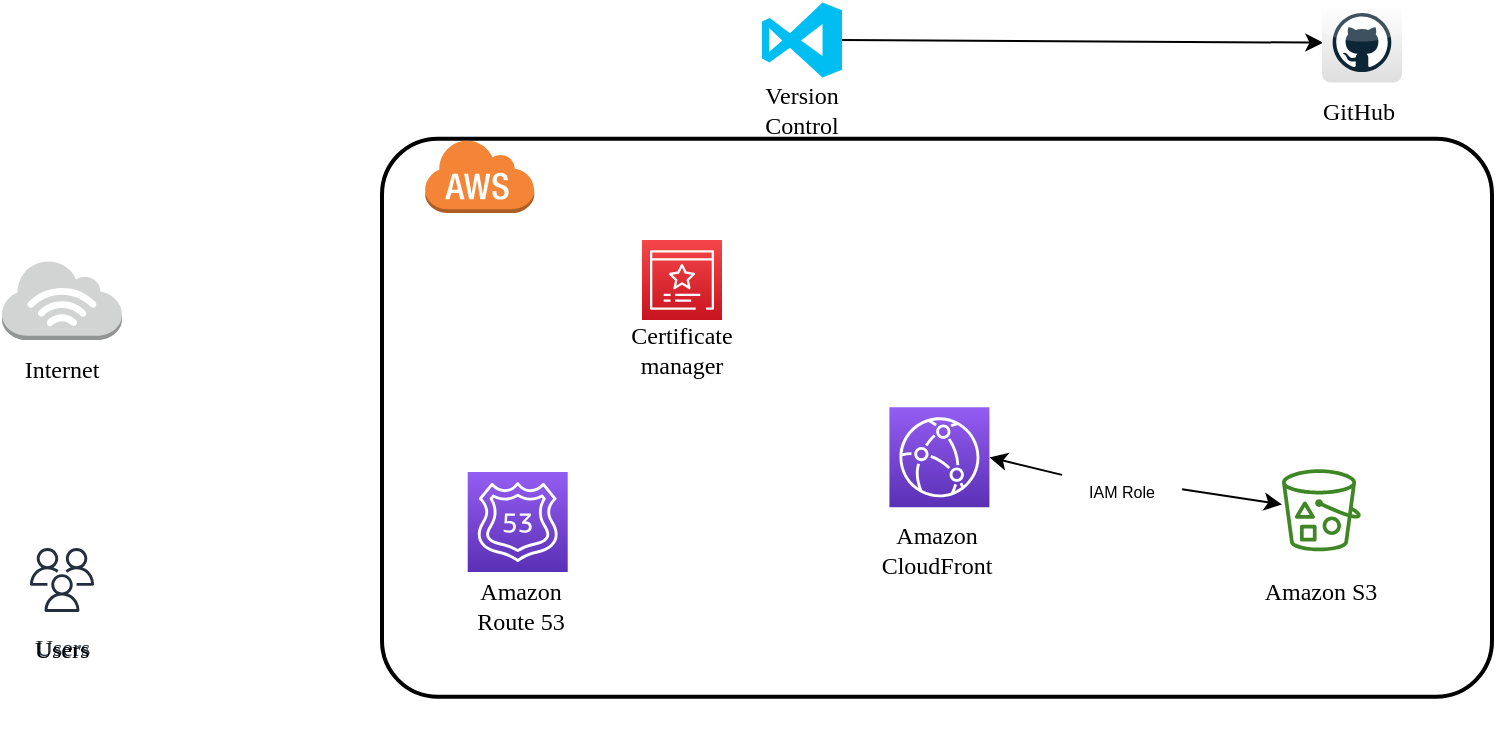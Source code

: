 <mxfile>
    <diagram id="efd7aKCfsBcA8Dt1WBM9" name="Page-1">
        <mxGraphModel dx="816" dy="427" grid="1" gridSize="10" guides="1" tooltips="1" connect="1" arrows="1" fold="1" page="1" pageScale="1" pageWidth="850" pageHeight="1100" background="none" math="0" shadow="0">
            <root>
                <mxCell id="0"/>
                <mxCell id="1" parent="0"/>
                <mxCell id="50" value="" style="edgeStyle=none;html=1;fontFamily=Garamond;exitX=1;exitY=0.5;exitDx=0;exitDy=0;exitPerimeter=0;entryX=0.017;entryY=0.502;entryDx=0;entryDy=0;entryPerimeter=0;" parent="1" source="12" target="10" edge="1">
                    <mxGeometry relative="1" as="geometry">
                        <mxPoint x="670" y="30" as="targetPoint"/>
                    </mxGeometry>
                </mxCell>
                <mxCell id="59" value="" style="group" parent="1" vertex="1" connectable="0">
                    <mxGeometry x="20" y="140" width="60" height="70" as="geometry"/>
                </mxCell>
                <mxCell id="22" value="" style="outlineConnect=0;dashed=0;verticalLabelPosition=bottom;verticalAlign=top;align=center;html=1;shape=mxgraph.aws3.internet_3;fillColor=#D2D3D3;gradientColor=none;" parent="59" vertex="1">
                    <mxGeometry width="60" height="40" as="geometry"/>
                </mxCell>
                <mxCell id="55" value="Internet" style="text;html=1;strokeColor=none;fillColor=none;align=center;verticalAlign=middle;whiteSpace=wrap;rounded=0;fontFamily=Garamond;" parent="59" vertex="1">
                    <mxGeometry y="40" width="60" height="30" as="geometry"/>
                </mxCell>
                <mxCell id="60" value="" style="group" parent="1" vertex="1" connectable="0">
                    <mxGeometry x="20" y="280" width="60" height="70" as="geometry"/>
                </mxCell>
                <mxCell id="40" value="Users" style="sketch=0;outlineConnect=0;fontColor=#232F3E;gradientColor=none;strokeColor=#232F3E;fillColor=#ffffff;dashed=0;verticalLabelPosition=bottom;verticalAlign=top;align=center;html=1;fontSize=12;fontStyle=0;aspect=fixed;shape=mxgraph.aws4.resourceIcon;resIcon=mxgraph.aws4.users;fontFamily=Garamond;" parent="60" vertex="1">
                    <mxGeometry x="10" width="40" height="40" as="geometry"/>
                </mxCell>
                <mxCell id="42" value="Users" style="text;html=1;strokeColor=none;fillColor=none;align=center;verticalAlign=middle;whiteSpace=wrap;rounded=0;fontFamily=Garamond;" parent="60" vertex="1">
                    <mxGeometry y="40" width="60" height="30" as="geometry"/>
                </mxCell>
                <mxCell id="29" value="" style="group" parent="1" vertex="1" connectable="0">
                    <mxGeometry x="200" y="60" width="555" height="310" as="geometry"/>
                </mxCell>
                <mxCell id="38" value="" style="group" parent="29" vertex="1" connectable="0">
                    <mxGeometry x="47.571" y="186.0" width="63.429" height="82.667" as="geometry"/>
                </mxCell>
                <mxCell id="32" value="" style="sketch=0;points=[[0,0,0],[0.25,0,0],[0.5,0,0],[0.75,0,0],[1,0,0],[0,1,0],[0.25,1,0],[0.5,1,0],[0.75,1,0],[1,1,0],[0,0.25,0],[0,0.5,0],[0,0.75,0],[1,0.25,0],[1,0.5,0],[1,0.75,0]];outlineConnect=0;fontColor=#232F3E;gradientColor=#945DF2;gradientDirection=north;fillColor=#5A30B5;strokeColor=#ffffff;dashed=0;verticalLabelPosition=bottom;verticalAlign=top;align=center;html=1;fontSize=12;fontStyle=0;aspect=fixed;shape=mxgraph.aws4.resourceIcon;resIcon=mxgraph.aws4.route_53;" parent="38" vertex="1">
                    <mxGeometry x="5.286" width="50" height="50" as="geometry"/>
                </mxCell>
                <mxCell id="33" value="&lt;p&gt;&lt;font face=&quot;Garamond&quot;&gt;Amazon Route 53&lt;/font&gt;&lt;/p&gt;" style="text;html=1;strokeColor=none;fillColor=none;align=center;verticalAlign=middle;whiteSpace=wrap;rounded=0;" parent="38" vertex="1">
                    <mxGeometry y="51.667" width="63.429" height="31.0" as="geometry"/>
                </mxCell>
                <mxCell id="39" value="" style="group" parent="29" vertex="1" connectable="0">
                    <mxGeometry x="10" y="40" width="555" height="279" as="geometry"/>
                </mxCell>
                <mxCell id="36" value="" style="group" parent="39" vertex="1" connectable="0">
                    <mxGeometry width="555" height="279" as="geometry"/>
                </mxCell>
                <mxCell id="27" value="" style="rounded=1;arcSize=10;dashed=0;fillColor=none;gradientColor=none;strokeWidth=2;movable=1;resizable=1;rotatable=1;deletable=1;editable=1;connectable=1;container=0;" parent="36" vertex="1">
                    <mxGeometry y="-20.67" width="555" height="279" as="geometry"/>
                </mxCell>
                <mxCell id="28" value="" style="dashed=0;html=1;shape=mxgraph.aws3.cloud;fillColor=#F58536;gradientColor=none;dashed=0;movable=1;resizable=1;rotatable=1;deletable=1;editable=1;connectable=1;" parent="36" vertex="1">
                    <mxGeometry x="21.143" y="-20.667" width="54.971" height="37.2" as="geometry"/>
                </mxCell>
                <mxCell id="58" value="" style="group" parent="36" vertex="1" connectable="0">
                    <mxGeometry x="120" y="30" width="70" height="90" as="geometry"/>
                </mxCell>
                <mxCell id="57" value="Certificate manager" style="text;html=1;strokeColor=none;fillColor=none;align=center;verticalAlign=middle;whiteSpace=wrap;rounded=0;fontFamily=Garamond;" parent="58" vertex="1">
                    <mxGeometry y="40" width="60" height="30" as="geometry"/>
                </mxCell>
                <mxCell id="73" value="" style="sketch=0;points=[[0,0,0],[0.25,0,0],[0.5,0,0],[0.75,0,0],[1,0,0],[0,1,0],[0.25,1,0],[0.5,1,0],[0.75,1,0],[1,1,0],[0,0.25,0],[0,0.5,0],[0,0.75,0],[1,0.25,0],[1,0.5,0],[1,0.75,0]];outlineConnect=0;fontColor=#232F3E;gradientColor=#F54749;gradientDirection=north;fillColor=#C7131F;strokeColor=#ffffff;dashed=0;verticalLabelPosition=bottom;verticalAlign=top;align=center;html=1;fontSize=12;fontStyle=0;aspect=fixed;shape=mxgraph.aws4.resourceIcon;resIcon=mxgraph.aws4.certificate_manager_3;" vertex="1" parent="58">
                    <mxGeometry x="10" width="40" height="40" as="geometry"/>
                </mxCell>
                <mxCell id="65" value="" style="group" vertex="1" connectable="0" parent="36">
                    <mxGeometry x="245.784" y="62.0" width="71.359" height="138.997" as="geometry"/>
                </mxCell>
                <mxCell id="37" value="" style="group" parent="65" vertex="1" connectable="0">
                    <mxGeometry x="7.93" width="63.429" height="82.667" as="geometry"/>
                </mxCell>
                <mxCell id="31" value="" style="sketch=0;points=[[0,0,0],[0.25,0,0],[0.5,0,0],[0.75,0,0],[1,0,0],[0,1,0],[0.25,1,0],[0.5,1,0],[0.75,1,0],[1,1,0],[0,0.25,0],[0,0.5,0],[0,0.75,0],[1,0.25,0],[1,0.5,0],[1,0.75,0]];outlineConnect=0;fontColor=#232F3E;gradientColor=#945DF2;gradientDirection=north;fillColor=#5A30B5;strokeColor=#ffffff;dashed=0;verticalLabelPosition=bottom;verticalAlign=top;align=center;html=1;fontSize=12;fontStyle=0;aspect=fixed;shape=mxgraph.aws4.resourceIcon;resIcon=mxgraph.aws4.cloudfront;" parent="37" vertex="1">
                    <mxGeometry x="-0.004" y="51.67" width="50" height="50" as="geometry"/>
                </mxCell>
                <mxCell id="34" value="&lt;p&gt;&lt;font face=&quot;Garamond&quot;&gt;Amazon CloudFront&lt;/font&gt;&lt;/p&gt;" style="text;html=1;strokeColor=none;fillColor=none;align=center;verticalAlign=middle;whiteSpace=wrap;rounded=0;" parent="65" vertex="1">
                    <mxGeometry y="107.997" width="63.429" height="31.0" as="geometry"/>
                </mxCell>
                <mxCell id="66" value="" style="group" vertex="1" connectable="0" parent="36">
                    <mxGeometry x="438.003" y="144.67" width="63.429" height="76.333" as="geometry"/>
                </mxCell>
                <mxCell id="7" value="" style="outlineConnect=0;fontColor=#232F3E;gradientColor=none;fillColor=#3F8624;strokeColor=none;dashed=0;verticalLabelPosition=bottom;verticalAlign=top;align=center;html=1;fontSize=12;fontStyle=0;aspect=fixed;pointerEvents=1;shape=mxgraph.aws4.bucket_with_objects;rounded=0;" parent="66" vertex="1">
                    <mxGeometry x="11.997" width="39.43" height="41" as="geometry"/>
                </mxCell>
                <mxCell id="35" value="Amazon S3" style="text;html=1;strokeColor=none;fillColor=none;align=center;verticalAlign=middle;whiteSpace=wrap;rounded=0;fontFamily=Garamond;" parent="66" vertex="1">
                    <mxGeometry y="45.333" width="63.429" height="31.0" as="geometry"/>
                </mxCell>
                <mxCell id="67" value="" style="endArrow=classic;startArrow=none;html=1;exitX=1;exitY=0.5;exitDx=0;exitDy=0;exitPerimeter=0;" edge="1" parent="36" source="74" target="7">
                    <mxGeometry width="50" height="50" relative="1" as="geometry">
                        <mxPoint x="317.14" y="180" as="sourcePoint"/>
                        <mxPoint x="367.14" y="130" as="targetPoint"/>
                    </mxGeometry>
                </mxCell>
                <mxCell id="75" value="" style="endArrow=none;startArrow=classic;html=1;exitX=1;exitY=0.5;exitDx=0;exitDy=0;exitPerimeter=0;" edge="1" parent="36" source="31" target="74">
                    <mxGeometry width="50" height="50" relative="1" as="geometry">
                        <mxPoint x="513.71" y="238.67" as="sourcePoint"/>
                        <mxPoint x="660.008" y="262.024" as="targetPoint"/>
                    </mxGeometry>
                </mxCell>
                <mxCell id="74" value="&lt;font style=&quot;font-size: 8px;&quot;&gt;IAM Role&lt;/font&gt;" style="text;html=1;strokeColor=none;fillColor=none;align=center;verticalAlign=middle;whiteSpace=wrap;rounded=0;" vertex="1" parent="36">
                    <mxGeometry x="340" y="145.67" width="60" height="18" as="geometry"/>
                </mxCell>
                <mxCell id="63" value="" style="group" parent="1" vertex="1" connectable="0">
                    <mxGeometry x="670" y="11.25" width="60" height="70" as="geometry"/>
                </mxCell>
                <mxCell id="10" value="" style="dashed=0;outlineConnect=0;html=1;align=center;labelPosition=center;verticalLabelPosition=bottom;verticalAlign=top;shape=mxgraph.webicons.github;gradientColor=#DFDEDE;rounded=0;" parent="63" vertex="1">
                    <mxGeometry x="10" width="40" height="40" as="geometry"/>
                </mxCell>
                <mxCell id="53" value="GitHub&amp;nbsp;" style="text;html=1;strokeColor=none;fillColor=none;align=center;verticalAlign=middle;whiteSpace=wrap;rounded=0;fontFamily=Garamond;" parent="63" vertex="1">
                    <mxGeometry y="40" width="60" height="30" as="geometry"/>
                </mxCell>
                <mxCell id="64" value="" style="group" parent="1" vertex="1" connectable="0">
                    <mxGeometry x="390" y="11.25" width="60" height="68.75" as="geometry"/>
                </mxCell>
                <mxCell id="12" value="" style="verticalLabelPosition=bottom;html=1;verticalAlign=top;align=center;strokeColor=none;fillColor=#00BEF2;shape=mxgraph.azure.visual_studio_online;rounded=0;" parent="64" vertex="1">
                    <mxGeometry x="10" width="40" height="37.5" as="geometry"/>
                </mxCell>
                <mxCell id="54" value="Version Control" style="text;html=1;strokeColor=none;fillColor=none;align=center;verticalAlign=middle;whiteSpace=wrap;rounded=0;fontFamily=Garamond;" parent="64" vertex="1">
                    <mxGeometry y="38.75" width="60" height="30" as="geometry"/>
                </mxCell>
            </root>
        </mxGraphModel>
    </diagram>
</mxfile>